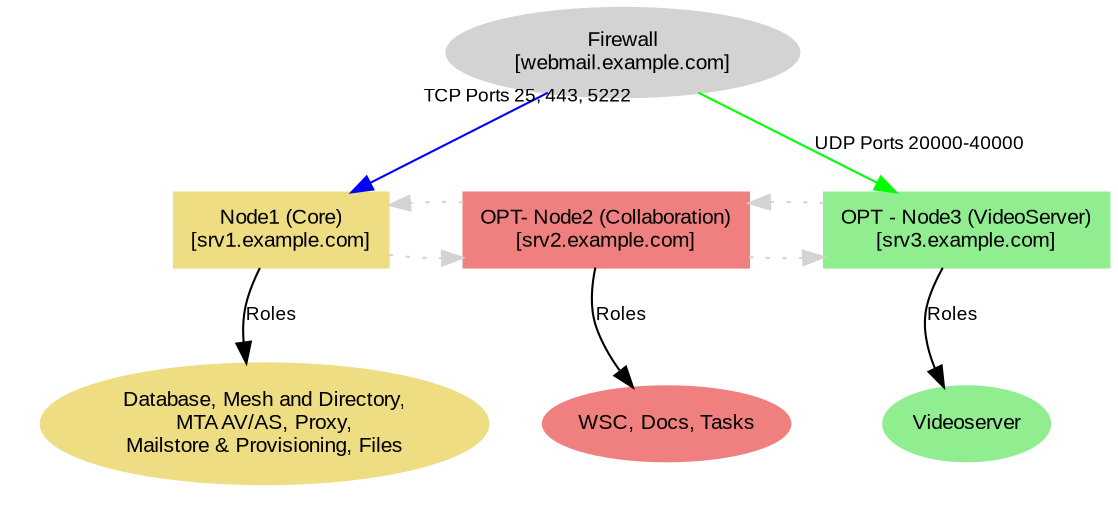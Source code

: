 digraph NetworkWithPortForwarding {
    rankdir=TB;
    node [shape=box, style=filled, fontname="Arial", fontsize=10];

    // Firewall node
    "Firewall" [label="Firewall\n[webmail.example.com]", shape=ellipse, style=filled, color=lightgrey];

    // First Node: Hosting Database, Mesh and Directory, etc.
    "Node1 (Server)" [label="Node1 (Core)\n[srv1.example.com]", shape=box, style=filled, color=lightgoldenrod];

    subgraph cluster_roles_node1 {
        label = ""; // Remove default cluster label
        color = none; // Remove box boundary

        "RolesNode1" [label="Database, Mesh and Directory,\nMTA AV/AS, Proxy,\nMailstore & Provisioning, Files", 
                      shape=ellipse, style=filled, color=lightgoldenrod, fontname="Arial", fontsize=10];
    }

    // Second Node: Hosting WSC, Docs, and Tasks
    "Node2 (Server)" [label="OPT- Node2 (Collaboration)\n[srv2.example.com]", shape=box, style=filled, color=lightcoral];

    subgraph cluster_roles_node2 {
        label = ""; // Remove default cluster label
        color = none; // Remove box boundary

        "RolesNode2" [label="WSC, Docs, Tasks", 
                      shape=ellipse, style=filled, color=lightcoral, fontname="Arial", fontsize=10];
    }

    // Third Node: Hosting Videoserver
    "Node3 (Server)" [label="OPT - Node3 (VideoServer)\n[srv3.example.com]", shape=box, style=filled, color=lightgreen];

    subgraph cluster_roles_node3 {
        label = ""; // Remove default cluster label
        color = none; // Remove box boundary

        "RolesNode3" [label="Videoserver", 
                      shape=ellipse, style=filled, color=lightgreen, fontname="Arial", fontsize=10];
    }

    // Rank constraints to place Firewall above other nodes
    { rank=min; "Firewall"; }
    { rank=same; "Node1 (Server)"; "Node2 (Server)"; "Node3 (Server)"; }

    // Port forwarding arrows
    "Firewall" -> "Node1 (Server)" [color=blue, taillabel="TCP Ports 25, 443, 5222", labeldistance=1, labelangle=-15, fontname="Arial", fontsize=9];
    "Firewall" -> "Node3 (Server)" [label="UDP Ports 20000-40000", color=green, fontname="Arial", fontsize=9];

    // Connect nodes to their respective roles with visible edges
    "Node1 (Server)" -> "RolesNode1" [label="Roles", color=black, fontname="Arial", fontsize=9];
    "Node2 (Server)" -> "RolesNode2" [label="Roles", color=black, fontname="Arial", fontsize=9];
    "Node3 (Server)" -> "RolesNode3" [label="Roles", color=black, fontname="Arial", fontsize=9];

    // Network-like connections between nodes using dashed lines (corrected to directed edges)
    "Node1 (Server)" -> "Node2 (Server)" [style=dotted, color=lightgrey];
    "Node2 (Server)" -> "Node3 (Server)" [style=dotted, color=lightgrey];
    "Node3 (Server)" -> "Node2 (Server)" [style=dotted, color=lightgrey];
    "Node2 (Server)" -> "Node1 (Server)" [style=dotted, color=lightgrey];

    // Connect nodes to their respective roles (invisible links for structure)
    "Node1 (Server)" -> "RolesNode1" [style=invis];
    "Node2 (Server)" -> "RolesNode2" [style=invis];
    "Node3 (Server)" -> "RolesNode3" [style=invis];
}
